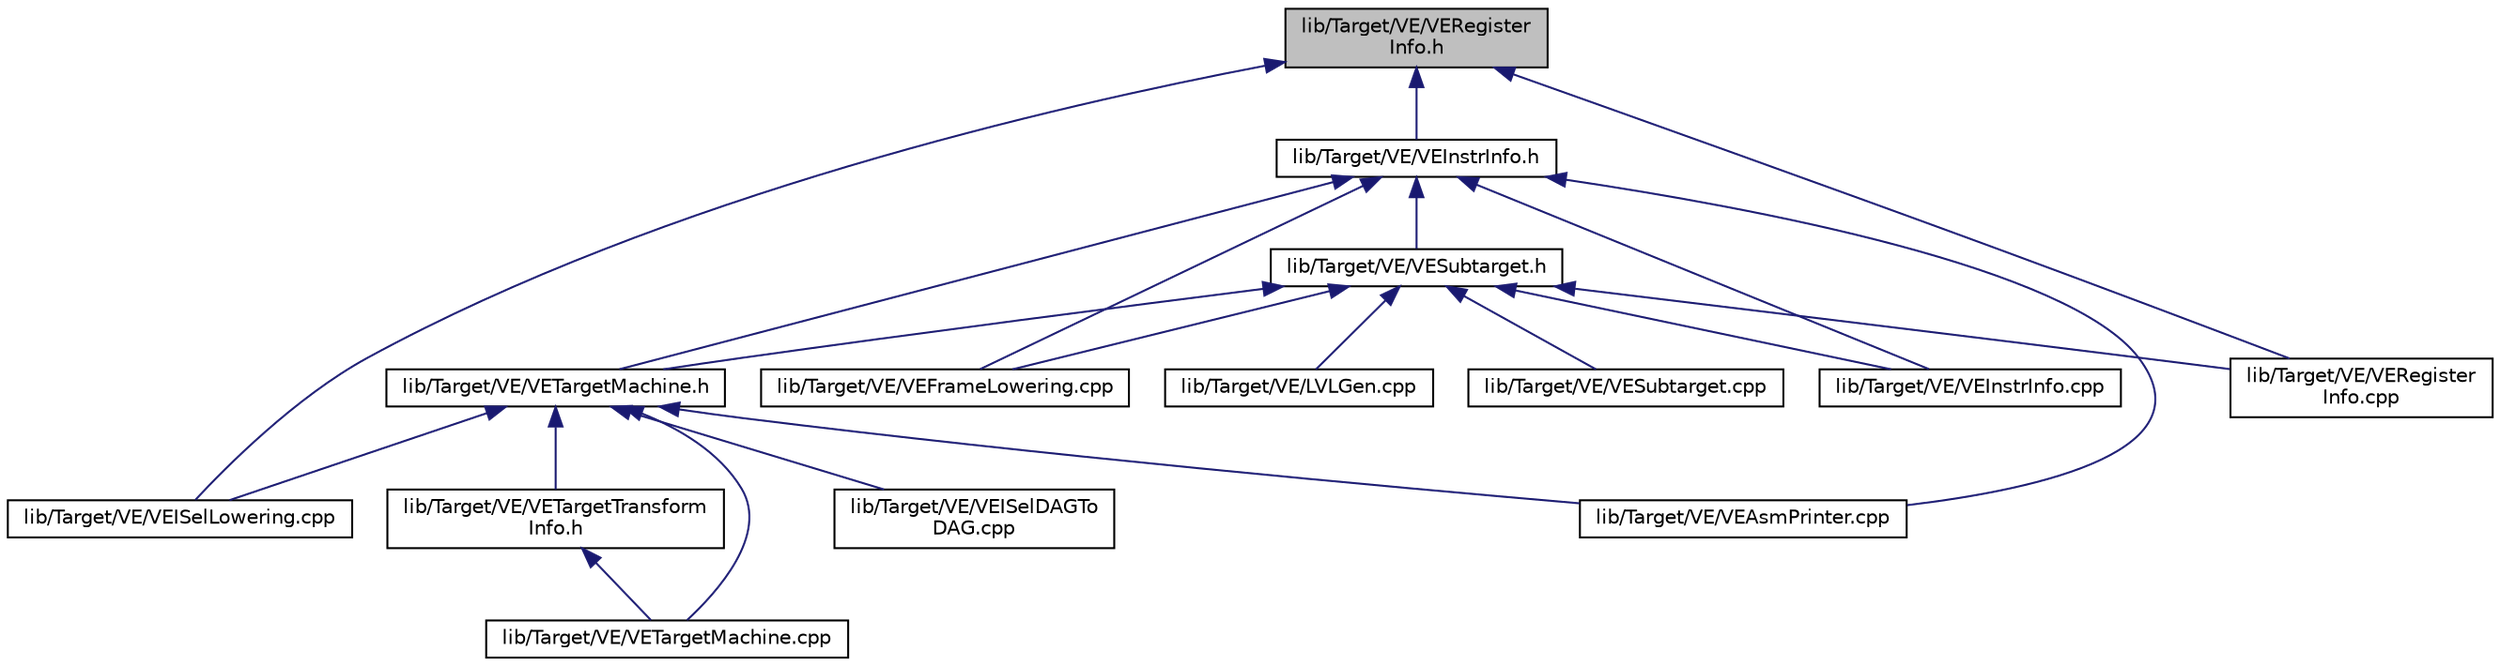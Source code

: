 digraph "lib/Target/VE/VERegisterInfo.h"
{
 // LATEX_PDF_SIZE
  bgcolor="transparent";
  edge [fontname="Helvetica",fontsize="10",labelfontname="Helvetica",labelfontsize="10"];
  node [fontname="Helvetica",fontsize="10",shape=record];
  Node1 [label="lib/Target/VE/VERegister\lInfo.h",height=0.2,width=0.4,color="black", fillcolor="grey75", style="filled", fontcolor="black",tooltip=" "];
  Node1 -> Node2 [dir="back",color="midnightblue",fontsize="10",style="solid",fontname="Helvetica"];
  Node2 [label="lib/Target/VE/VEInstrInfo.h",height=0.2,width=0.4,color="black",URL="$VEInstrInfo_8h.html",tooltip=" "];
  Node2 -> Node3 [dir="back",color="midnightblue",fontsize="10",style="solid",fontname="Helvetica"];
  Node3 [label="lib/Target/VE/VESubtarget.h",height=0.2,width=0.4,color="black",URL="$VESubtarget_8h.html",tooltip=" "];
  Node3 -> Node4 [dir="back",color="midnightblue",fontsize="10",style="solid",fontname="Helvetica"];
  Node4 [label="lib/Target/VE/LVLGen.cpp",height=0.2,width=0.4,color="black",URL="$LVLGen_8cpp.html",tooltip=" "];
  Node3 -> Node5 [dir="back",color="midnightblue",fontsize="10",style="solid",fontname="Helvetica"];
  Node5 [label="lib/Target/VE/VETargetMachine.h",height=0.2,width=0.4,color="black",URL="$VETargetMachine_8h.html",tooltip=" "];
  Node5 -> Node6 [dir="back",color="midnightblue",fontsize="10",style="solid",fontname="Helvetica"];
  Node6 [label="lib/Target/VE/VEAsmPrinter.cpp",height=0.2,width=0.4,color="black",URL="$VEAsmPrinter_8cpp.html",tooltip=" "];
  Node5 -> Node7 [dir="back",color="midnightblue",fontsize="10",style="solid",fontname="Helvetica"];
  Node7 [label="lib/Target/VE/VEISelDAGTo\lDAG.cpp",height=0.2,width=0.4,color="black",URL="$VEISelDAGToDAG_8cpp.html",tooltip=" "];
  Node5 -> Node8 [dir="back",color="midnightblue",fontsize="10",style="solid",fontname="Helvetica"];
  Node8 [label="lib/Target/VE/VEISelLowering.cpp",height=0.2,width=0.4,color="black",URL="$VEISelLowering_8cpp.html",tooltip=" "];
  Node5 -> Node9 [dir="back",color="midnightblue",fontsize="10",style="solid",fontname="Helvetica"];
  Node9 [label="lib/Target/VE/VETargetMachine.cpp",height=0.2,width=0.4,color="black",URL="$VETargetMachine_8cpp.html",tooltip=" "];
  Node5 -> Node10 [dir="back",color="midnightblue",fontsize="10",style="solid",fontname="Helvetica"];
  Node10 [label="lib/Target/VE/VETargetTransform\lInfo.h",height=0.2,width=0.4,color="black",URL="$VETargetTransformInfo_8h.html",tooltip=" "];
  Node10 -> Node9 [dir="back",color="midnightblue",fontsize="10",style="solid",fontname="Helvetica"];
  Node3 -> Node11 [dir="back",color="midnightblue",fontsize="10",style="solid",fontname="Helvetica"];
  Node11 [label="lib/Target/VE/VEFrameLowering.cpp",height=0.2,width=0.4,color="black",URL="$VEFrameLowering_8cpp.html",tooltip=" "];
  Node3 -> Node12 [dir="back",color="midnightblue",fontsize="10",style="solid",fontname="Helvetica"];
  Node12 [label="lib/Target/VE/VEInstrInfo.cpp",height=0.2,width=0.4,color="black",URL="$VEInstrInfo_8cpp.html",tooltip=" "];
  Node3 -> Node13 [dir="back",color="midnightblue",fontsize="10",style="solid",fontname="Helvetica"];
  Node13 [label="lib/Target/VE/VERegister\lInfo.cpp",height=0.2,width=0.4,color="black",URL="$VERegisterInfo_8cpp.html",tooltip=" "];
  Node3 -> Node14 [dir="back",color="midnightblue",fontsize="10",style="solid",fontname="Helvetica"];
  Node14 [label="lib/Target/VE/VESubtarget.cpp",height=0.2,width=0.4,color="black",URL="$VESubtarget_8cpp.html",tooltip=" "];
  Node2 -> Node6 [dir="back",color="midnightblue",fontsize="10",style="solid",fontname="Helvetica"];
  Node2 -> Node5 [dir="back",color="midnightblue",fontsize="10",style="solid",fontname="Helvetica"];
  Node2 -> Node11 [dir="back",color="midnightblue",fontsize="10",style="solid",fontname="Helvetica"];
  Node2 -> Node12 [dir="back",color="midnightblue",fontsize="10",style="solid",fontname="Helvetica"];
  Node1 -> Node8 [dir="back",color="midnightblue",fontsize="10",style="solid",fontname="Helvetica"];
  Node1 -> Node13 [dir="back",color="midnightblue",fontsize="10",style="solid",fontname="Helvetica"];
}
